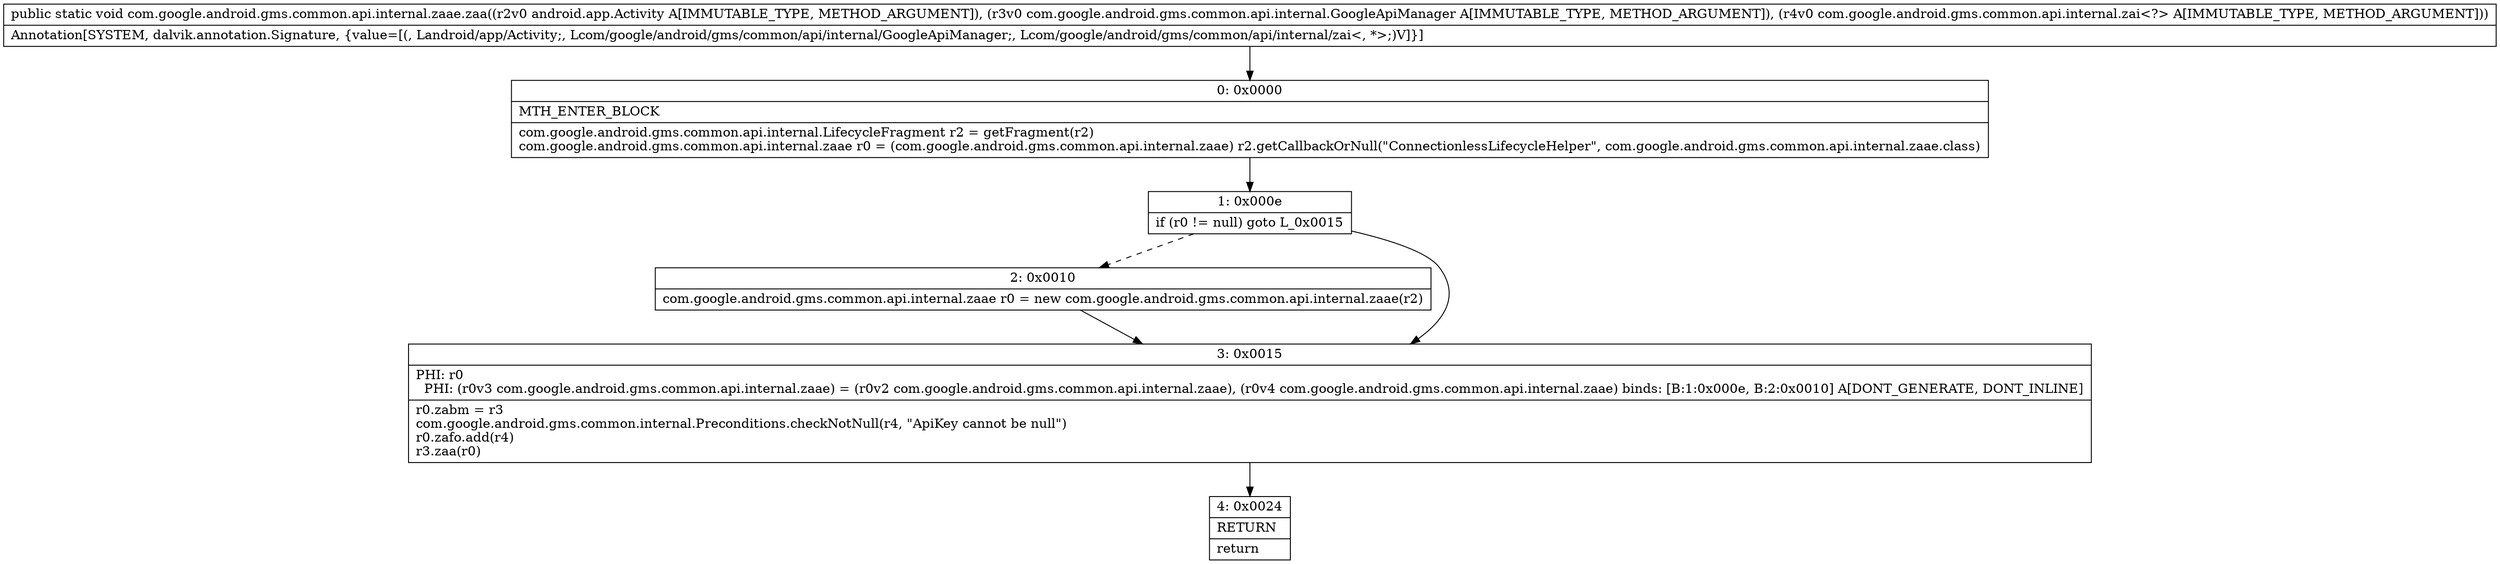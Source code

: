 digraph "CFG forcom.google.android.gms.common.api.internal.zaae.zaa(Landroid\/app\/Activity;Lcom\/google\/android\/gms\/common\/api\/internal\/GoogleApiManager;Lcom\/google\/android\/gms\/common\/api\/internal\/zai;)V" {
Node_0 [shape=record,label="{0\:\ 0x0000|MTH_ENTER_BLOCK\l|com.google.android.gms.common.api.internal.LifecycleFragment r2 = getFragment(r2)\lcom.google.android.gms.common.api.internal.zaae r0 = (com.google.android.gms.common.api.internal.zaae) r2.getCallbackOrNull(\"ConnectionlessLifecycleHelper\", com.google.android.gms.common.api.internal.zaae.class)\l}"];
Node_1 [shape=record,label="{1\:\ 0x000e|if (r0 != null) goto L_0x0015\l}"];
Node_2 [shape=record,label="{2\:\ 0x0010|com.google.android.gms.common.api.internal.zaae r0 = new com.google.android.gms.common.api.internal.zaae(r2)\l}"];
Node_3 [shape=record,label="{3\:\ 0x0015|PHI: r0 \l  PHI: (r0v3 com.google.android.gms.common.api.internal.zaae) = (r0v2 com.google.android.gms.common.api.internal.zaae), (r0v4 com.google.android.gms.common.api.internal.zaae) binds: [B:1:0x000e, B:2:0x0010] A[DONT_GENERATE, DONT_INLINE]\l|r0.zabm = r3\lcom.google.android.gms.common.internal.Preconditions.checkNotNull(r4, \"ApiKey cannot be null\")\lr0.zafo.add(r4)\lr3.zaa(r0)\l}"];
Node_4 [shape=record,label="{4\:\ 0x0024|RETURN\l|return\l}"];
MethodNode[shape=record,label="{public static void com.google.android.gms.common.api.internal.zaae.zaa((r2v0 android.app.Activity A[IMMUTABLE_TYPE, METHOD_ARGUMENT]), (r3v0 com.google.android.gms.common.api.internal.GoogleApiManager A[IMMUTABLE_TYPE, METHOD_ARGUMENT]), (r4v0 com.google.android.gms.common.api.internal.zai\<?\> A[IMMUTABLE_TYPE, METHOD_ARGUMENT]))  | Annotation[SYSTEM, dalvik.annotation.Signature, \{value=[(, Landroid\/app\/Activity;, Lcom\/google\/android\/gms\/common\/api\/internal\/GoogleApiManager;, Lcom\/google\/android\/gms\/common\/api\/internal\/zai\<, *\>;)V]\}]\l}"];
MethodNode -> Node_0;
Node_0 -> Node_1;
Node_1 -> Node_2[style=dashed];
Node_1 -> Node_3;
Node_2 -> Node_3;
Node_3 -> Node_4;
}

